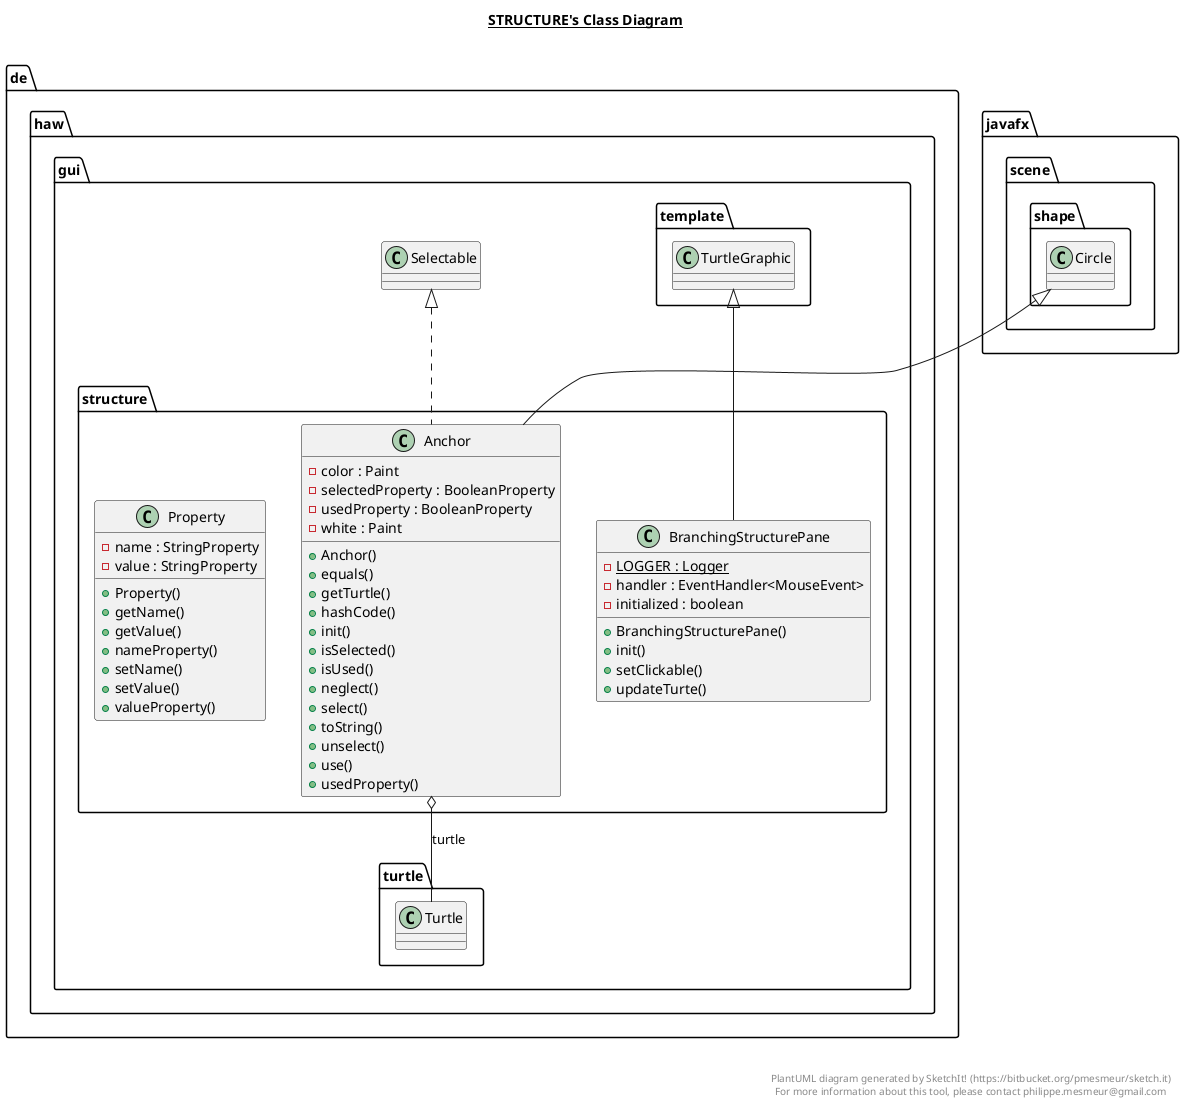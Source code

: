 @startuml

title __STRUCTURE's Class Diagram__\n

  namespace de.haw {
    namespace gui {
      namespace structure {
        class de.haw.gui.structure.Anchor {
            - color : Paint
            - selectedProperty : BooleanProperty
            - usedProperty : BooleanProperty
            - white : Paint
            + Anchor()
            + equals()
            + getTurtle()
            + hashCode()
            + init()
            + isSelected()
            + isUsed()
            + neglect()
            + select()
            + toString()
            + unselect()
            + use()
            + usedProperty()
        }
      }
    }
  }
  

  namespace de.haw {
    namespace gui {
      namespace structure {
        class de.haw.gui.structure.BranchingStructurePane {
            {static} - LOGGER : Logger
            - handler : EventHandler<MouseEvent>
            - initialized : boolean
            + BranchingStructurePane()
            + init()
            + setClickable()
            + updateTurte()
        }
      }
    }
  }
  

  namespace de.haw {
    namespace gui {
      namespace structure {
        class de.haw.gui.structure.Property {
            - name : StringProperty
            - value : StringProperty
            + Property()
            + getName()
            + getValue()
            + nameProperty()
            + setName()
            + setValue()
            + valueProperty()
        }
      }
    }
  }
  

  de.haw.gui.structure.Anchor .up.|> de.haw.gui.Selectable
  de.haw.gui.structure.Anchor -up-|> javafx.scene.shape.Circle
  de.haw.gui.structure.Anchor o-- de.haw.gui.turtle.Turtle : turtle
  de.haw.gui.structure.BranchingStructurePane -up-|> de.haw.gui.template.TurtleGraphic


right footer


PlantUML diagram generated by SketchIt! (https://bitbucket.org/pmesmeur/sketch.it)
For more information about this tool, please contact philippe.mesmeur@gmail.com
endfooter

@enduml
